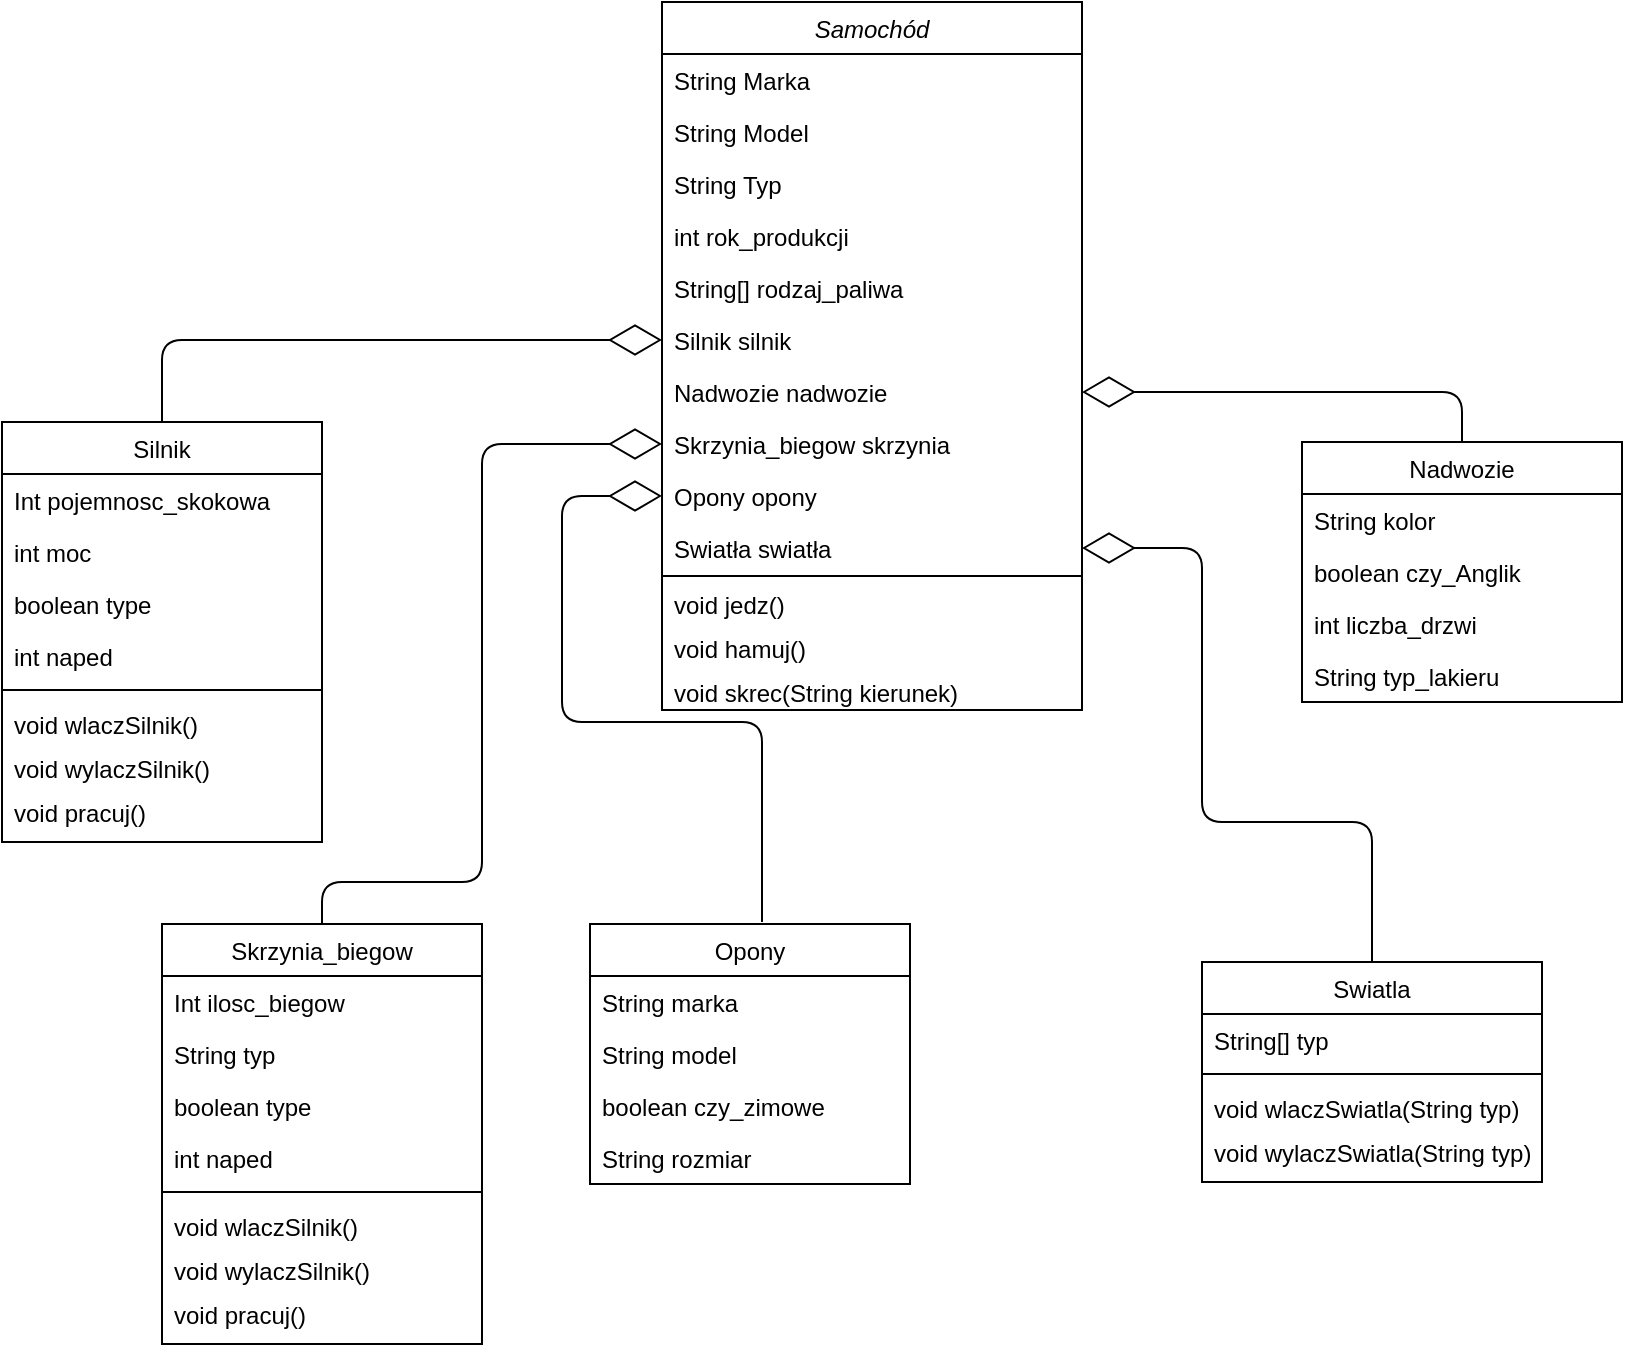 <mxfile version="13.7.9" type="device"><diagram id="C5RBs43oDa-KdzZeNtuy" name="Page-1"><mxGraphModel dx="2377" dy="872" grid="1" gridSize="10" guides="1" tooltips="1" connect="1" arrows="1" fold="1" page="1" pageScale="1" pageWidth="827" pageHeight="1169" math="0" shadow="0"><root><mxCell id="WIyWlLk6GJQsqaUBKTNV-0"/><mxCell id="WIyWlLk6GJQsqaUBKTNV-1" parent="WIyWlLk6GJQsqaUBKTNV-0"/><mxCell id="zkfFHV4jXpPFQw0GAbJ--0" value="Samochód" style="swimlane;fontStyle=2;align=center;verticalAlign=top;childLayout=stackLayout;horizontal=1;startSize=26;horizontalStack=0;resizeParent=1;resizeLast=0;collapsible=1;marginBottom=0;rounded=0;shadow=0;strokeWidth=1;" parent="WIyWlLk6GJQsqaUBKTNV-1" vertex="1"><mxGeometry x="290" y="40" width="210" height="354" as="geometry"><mxRectangle x="290" y="110" width="160" height="26" as="alternateBounds"/></mxGeometry></mxCell><mxCell id="zkfFHV4jXpPFQw0GAbJ--1" value="String Marka" style="text;align=left;verticalAlign=top;spacingLeft=4;spacingRight=4;overflow=hidden;rotatable=0;points=[[0,0.5],[1,0.5]];portConstraint=eastwest;" parent="zkfFHV4jXpPFQw0GAbJ--0" vertex="1"><mxGeometry y="26" width="210" height="26" as="geometry"/></mxCell><mxCell id="zkfFHV4jXpPFQw0GAbJ--2" value="String Model" style="text;align=left;verticalAlign=top;spacingLeft=4;spacingRight=4;overflow=hidden;rotatable=0;points=[[0,0.5],[1,0.5]];portConstraint=eastwest;rounded=0;shadow=0;html=0;" parent="zkfFHV4jXpPFQw0GAbJ--0" vertex="1"><mxGeometry y="52" width="210" height="26" as="geometry"/></mxCell><mxCell id="oxXiU8sfhl5yZhMBD9dM-11" value="String Typ" style="text;align=left;verticalAlign=top;spacingLeft=4;spacingRight=4;overflow=hidden;rotatable=0;points=[[0,0.5],[1,0.5]];portConstraint=eastwest;rounded=0;shadow=0;html=0;" vertex="1" parent="zkfFHV4jXpPFQw0GAbJ--0"><mxGeometry y="78" width="210" height="26" as="geometry"/></mxCell><mxCell id="zkfFHV4jXpPFQw0GAbJ--3" value="int rok_produkcji" style="text;align=left;verticalAlign=top;spacingLeft=4;spacingRight=4;overflow=hidden;rotatable=0;points=[[0,0.5],[1,0.5]];portConstraint=eastwest;rounded=0;shadow=0;html=0;" parent="zkfFHV4jXpPFQw0GAbJ--0" vertex="1"><mxGeometry y="104" width="210" height="26" as="geometry"/></mxCell><mxCell id="oxXiU8sfhl5yZhMBD9dM-2" value="String[] rodzaj_paliwa" style="text;align=left;verticalAlign=top;spacingLeft=4;spacingRight=4;overflow=hidden;rotatable=0;points=[[0,0.5],[1,0.5]];portConstraint=eastwest;rounded=0;shadow=0;html=0;" vertex="1" parent="zkfFHV4jXpPFQw0GAbJ--0"><mxGeometry y="130" width="210" height="26" as="geometry"/></mxCell><mxCell id="oxXiU8sfhl5yZhMBD9dM-9" value="Silnik silnik" style="text;align=left;verticalAlign=top;spacingLeft=4;spacingRight=4;overflow=hidden;rotatable=0;points=[[0,0.5],[1,0.5]];portConstraint=eastwest;rounded=0;shadow=0;html=0;" vertex="1" parent="zkfFHV4jXpPFQw0GAbJ--0"><mxGeometry y="156" width="210" height="26" as="geometry"/></mxCell><mxCell id="oxXiU8sfhl5yZhMBD9dM-10" value="Nadwozie nadwozie" style="text;align=left;verticalAlign=top;spacingLeft=4;spacingRight=4;overflow=hidden;rotatable=0;points=[[0,0.5],[1,0.5]];portConstraint=eastwest;rounded=0;shadow=0;html=0;" vertex="1" parent="zkfFHV4jXpPFQw0GAbJ--0"><mxGeometry y="182" width="210" height="26" as="geometry"/></mxCell><mxCell id="oxXiU8sfhl5yZhMBD9dM-31" value="Skrzynia_biegow skrzynia" style="text;align=left;verticalAlign=top;spacingLeft=4;spacingRight=4;overflow=hidden;rotatable=0;points=[[0,0.5],[1,0.5]];portConstraint=eastwest;rounded=0;shadow=0;html=0;" vertex="1" parent="zkfFHV4jXpPFQw0GAbJ--0"><mxGeometry y="208" width="210" height="26" as="geometry"/></mxCell><mxCell id="oxXiU8sfhl5yZhMBD9dM-43" value="Opony opony" style="text;align=left;verticalAlign=top;spacingLeft=4;spacingRight=4;overflow=hidden;rotatable=0;points=[[0,0.5],[1,0.5]];portConstraint=eastwest;rounded=0;shadow=0;html=0;" vertex="1" parent="zkfFHV4jXpPFQw0GAbJ--0"><mxGeometry y="234" width="210" height="26" as="geometry"/></mxCell><mxCell id="oxXiU8sfhl5yZhMBD9dM-55" value="Swiatła swiatła" style="text;align=left;verticalAlign=top;spacingLeft=4;spacingRight=4;overflow=hidden;rotatable=0;points=[[0,0.5],[1,0.5]];portConstraint=eastwest;rounded=0;shadow=0;html=0;" vertex="1" parent="zkfFHV4jXpPFQw0GAbJ--0"><mxGeometry y="260" width="210" height="26" as="geometry"/></mxCell><mxCell id="zkfFHV4jXpPFQw0GAbJ--4" value="" style="line;html=1;strokeWidth=1;align=left;verticalAlign=middle;spacingTop=-1;spacingLeft=3;spacingRight=3;rotatable=0;labelPosition=right;points=[];portConstraint=eastwest;" parent="zkfFHV4jXpPFQw0GAbJ--0" vertex="1"><mxGeometry y="286" width="210" height="2" as="geometry"/></mxCell><mxCell id="oxXiU8sfhl5yZhMBD9dM-29" value="void jedz()" style="text;align=left;verticalAlign=top;spacingLeft=4;spacingRight=4;overflow=hidden;rotatable=0;points=[[0,0.5],[1,0.5]];portConstraint=eastwest;fontStyle=0;" vertex="1" parent="zkfFHV4jXpPFQw0GAbJ--0"><mxGeometry y="288" width="210" height="22" as="geometry"/></mxCell><mxCell id="oxXiU8sfhl5yZhMBD9dM-30" value="void hamuj()" style="text;align=left;verticalAlign=top;spacingLeft=4;spacingRight=4;overflow=hidden;rotatable=0;points=[[0,0.5],[1,0.5]];portConstraint=eastwest;fontStyle=0;" vertex="1" parent="zkfFHV4jXpPFQw0GAbJ--0"><mxGeometry y="310" width="210" height="22" as="geometry"/></mxCell><mxCell id="oxXiU8sfhl5yZhMBD9dM-42" value="void skrec(String kierunek)" style="text;align=left;verticalAlign=top;spacingLeft=4;spacingRight=4;overflow=hidden;rotatable=0;points=[[0,0.5],[1,0.5]];portConstraint=eastwest;fontStyle=0;" vertex="1" parent="zkfFHV4jXpPFQw0GAbJ--0"><mxGeometry y="332" width="210" height="22" as="geometry"/></mxCell><mxCell id="oxXiU8sfhl5yZhMBD9dM-14" value="" style="endArrow=diamondThin;endFill=0;endSize=24;html=1;entryX=0;entryY=0.5;entryDx=0;entryDy=0;exitX=0.5;exitY=0;exitDx=0;exitDy=0;" edge="1" parent="WIyWlLk6GJQsqaUBKTNV-1" source="zkfFHV4jXpPFQw0GAbJ--6" target="oxXiU8sfhl5yZhMBD9dM-9"><mxGeometry width="160" relative="1" as="geometry"><mxPoint x="40" y="209" as="sourcePoint"/><mxPoint x="260" y="160" as="targetPoint"/><Array as="points"><mxPoint x="40" y="209"/></Array></mxGeometry></mxCell><mxCell id="oxXiU8sfhl5yZhMBD9dM-15" value="" style="endArrow=diamondThin;endFill=0;endSize=24;html=1;entryX=1;entryY=0.5;entryDx=0;entryDy=0;exitX=0.5;exitY=0;exitDx=0;exitDy=0;" edge="1" parent="WIyWlLk6GJQsqaUBKTNV-1" source="oxXiU8sfhl5yZhMBD9dM-20" target="oxXiU8sfhl5yZhMBD9dM-10"><mxGeometry width="160" relative="1" as="geometry"><mxPoint x="550" y="160" as="sourcePoint"/><mxPoint x="710" y="160" as="targetPoint"/><Array as="points"><mxPoint x="690" y="235"/></Array></mxGeometry></mxCell><mxCell id="zkfFHV4jXpPFQw0GAbJ--6" value="Silnik" style="swimlane;fontStyle=0;align=center;verticalAlign=top;childLayout=stackLayout;horizontal=1;startSize=26;horizontalStack=0;resizeParent=1;resizeLast=0;collapsible=1;marginBottom=0;rounded=0;shadow=0;strokeWidth=1;" parent="WIyWlLk6GJQsqaUBKTNV-1" vertex="1"><mxGeometry x="-40" y="250" width="160" height="210" as="geometry"><mxRectangle x="130" y="380" width="160" height="26" as="alternateBounds"/></mxGeometry></mxCell><mxCell id="zkfFHV4jXpPFQw0GAbJ--7" value="Int pojemnosc_skokowa" style="text;align=left;verticalAlign=top;spacingLeft=4;spacingRight=4;overflow=hidden;rotatable=0;points=[[0,0.5],[1,0.5]];portConstraint=eastwest;" parent="zkfFHV4jXpPFQw0GAbJ--6" vertex="1"><mxGeometry y="26" width="160" height="26" as="geometry"/></mxCell><mxCell id="zkfFHV4jXpPFQw0GAbJ--8" value="int moc" style="text;align=left;verticalAlign=top;spacingLeft=4;spacingRight=4;overflow=hidden;rotatable=0;points=[[0,0.5],[1,0.5]];portConstraint=eastwest;rounded=0;shadow=0;html=0;" parent="zkfFHV4jXpPFQw0GAbJ--6" vertex="1"><mxGeometry y="52" width="160" height="26" as="geometry"/></mxCell><mxCell id="oxXiU8sfhl5yZhMBD9dM-16" value="boolean type" style="text;align=left;verticalAlign=top;spacingLeft=4;spacingRight=4;overflow=hidden;rotatable=0;points=[[0,0.5],[1,0.5]];portConstraint=eastwest;rounded=0;shadow=0;html=0;" vertex="1" parent="zkfFHV4jXpPFQw0GAbJ--6"><mxGeometry y="78" width="160" height="26" as="geometry"/></mxCell><mxCell id="oxXiU8sfhl5yZhMBD9dM-17" value="int naped" style="text;align=left;verticalAlign=top;spacingLeft=4;spacingRight=4;overflow=hidden;rotatable=0;points=[[0,0.5],[1,0.5]];portConstraint=eastwest;rounded=0;shadow=0;html=0;" vertex="1" parent="zkfFHV4jXpPFQw0GAbJ--6"><mxGeometry y="104" width="160" height="26" as="geometry"/></mxCell><mxCell id="zkfFHV4jXpPFQw0GAbJ--9" value="" style="line;html=1;strokeWidth=1;align=left;verticalAlign=middle;spacingTop=-1;spacingLeft=3;spacingRight=3;rotatable=0;labelPosition=right;points=[];portConstraint=eastwest;" parent="zkfFHV4jXpPFQw0GAbJ--6" vertex="1"><mxGeometry y="130" width="160" height="8" as="geometry"/></mxCell><mxCell id="zkfFHV4jXpPFQw0GAbJ--10" value="void wlaczSilnik()" style="text;align=left;verticalAlign=top;spacingLeft=4;spacingRight=4;overflow=hidden;rotatable=0;points=[[0,0.5],[1,0.5]];portConstraint=eastwest;fontStyle=0;" parent="zkfFHV4jXpPFQw0GAbJ--6" vertex="1"><mxGeometry y="138" width="160" height="22" as="geometry"/></mxCell><mxCell id="oxXiU8sfhl5yZhMBD9dM-18" value="void wylaczSilnik()" style="text;align=left;verticalAlign=top;spacingLeft=4;spacingRight=4;overflow=hidden;rotatable=0;points=[[0,0.5],[1,0.5]];portConstraint=eastwest;fontStyle=0" vertex="1" parent="zkfFHV4jXpPFQw0GAbJ--6"><mxGeometry y="160" width="160" height="22" as="geometry"/></mxCell><mxCell id="oxXiU8sfhl5yZhMBD9dM-19" value="void pracuj()" style="text;align=left;verticalAlign=top;spacingLeft=4;spacingRight=4;overflow=hidden;rotatable=0;points=[[0,0.5],[1,0.5]];portConstraint=eastwest;fontStyle=0" vertex="1" parent="zkfFHV4jXpPFQw0GAbJ--6"><mxGeometry y="182" width="160" height="22" as="geometry"/></mxCell><mxCell id="oxXiU8sfhl5yZhMBD9dM-32" value="" style="endArrow=diamondThin;endFill=0;endSize=24;html=1;entryX=0;entryY=0.5;entryDx=0;entryDy=0;exitX=0.5;exitY=0;exitDx=0;exitDy=0;" edge="1" parent="WIyWlLk6GJQsqaUBKTNV-1" source="oxXiU8sfhl5yZhMBD9dM-33" target="oxXiU8sfhl5yZhMBD9dM-31"><mxGeometry width="160" relative="1" as="geometry"><mxPoint x="120" y="460" as="sourcePoint"/><mxPoint x="370" y="460.0" as="targetPoint"/><Array as="points"><mxPoint x="120" y="480"/><mxPoint x="200" y="480"/><mxPoint x="200" y="261"/></Array></mxGeometry></mxCell><mxCell id="oxXiU8sfhl5yZhMBD9dM-33" value="Skrzynia_biegow" style="swimlane;fontStyle=0;align=center;verticalAlign=top;childLayout=stackLayout;horizontal=1;startSize=26;horizontalStack=0;resizeParent=1;resizeLast=0;collapsible=1;marginBottom=0;rounded=0;shadow=0;strokeWidth=1;" vertex="1" parent="WIyWlLk6GJQsqaUBKTNV-1"><mxGeometry x="40" y="501" width="160" height="210" as="geometry"><mxRectangle x="130" y="380" width="160" height="26" as="alternateBounds"/></mxGeometry></mxCell><mxCell id="oxXiU8sfhl5yZhMBD9dM-34" value="Int ilosc_biegow" style="text;align=left;verticalAlign=top;spacingLeft=4;spacingRight=4;overflow=hidden;rotatable=0;points=[[0,0.5],[1,0.5]];portConstraint=eastwest;" vertex="1" parent="oxXiU8sfhl5yZhMBD9dM-33"><mxGeometry y="26" width="160" height="26" as="geometry"/></mxCell><mxCell id="oxXiU8sfhl5yZhMBD9dM-35" value="String typ" style="text;align=left;verticalAlign=top;spacingLeft=4;spacingRight=4;overflow=hidden;rotatable=0;points=[[0,0.5],[1,0.5]];portConstraint=eastwest;rounded=0;shadow=0;html=0;" vertex="1" parent="oxXiU8sfhl5yZhMBD9dM-33"><mxGeometry y="52" width="160" height="26" as="geometry"/></mxCell><mxCell id="oxXiU8sfhl5yZhMBD9dM-36" value="boolean type" style="text;align=left;verticalAlign=top;spacingLeft=4;spacingRight=4;overflow=hidden;rotatable=0;points=[[0,0.5],[1,0.5]];portConstraint=eastwest;rounded=0;shadow=0;html=0;" vertex="1" parent="oxXiU8sfhl5yZhMBD9dM-33"><mxGeometry y="78" width="160" height="26" as="geometry"/></mxCell><mxCell id="oxXiU8sfhl5yZhMBD9dM-37" value="int naped" style="text;align=left;verticalAlign=top;spacingLeft=4;spacingRight=4;overflow=hidden;rotatable=0;points=[[0,0.5],[1,0.5]];portConstraint=eastwest;rounded=0;shadow=0;html=0;" vertex="1" parent="oxXiU8sfhl5yZhMBD9dM-33"><mxGeometry y="104" width="160" height="26" as="geometry"/></mxCell><mxCell id="oxXiU8sfhl5yZhMBD9dM-38" value="" style="line;html=1;strokeWidth=1;align=left;verticalAlign=middle;spacingTop=-1;spacingLeft=3;spacingRight=3;rotatable=0;labelPosition=right;points=[];portConstraint=eastwest;" vertex="1" parent="oxXiU8sfhl5yZhMBD9dM-33"><mxGeometry y="130" width="160" height="8" as="geometry"/></mxCell><mxCell id="oxXiU8sfhl5yZhMBD9dM-39" value="void wlaczSilnik()" style="text;align=left;verticalAlign=top;spacingLeft=4;spacingRight=4;overflow=hidden;rotatable=0;points=[[0,0.5],[1,0.5]];portConstraint=eastwest;fontStyle=0;" vertex="1" parent="oxXiU8sfhl5yZhMBD9dM-33"><mxGeometry y="138" width="160" height="22" as="geometry"/></mxCell><mxCell id="oxXiU8sfhl5yZhMBD9dM-40" value="void wylaczSilnik()" style="text;align=left;verticalAlign=top;spacingLeft=4;spacingRight=4;overflow=hidden;rotatable=0;points=[[0,0.5],[1,0.5]];portConstraint=eastwest;fontStyle=0" vertex="1" parent="oxXiU8sfhl5yZhMBD9dM-33"><mxGeometry y="160" width="160" height="22" as="geometry"/></mxCell><mxCell id="oxXiU8sfhl5yZhMBD9dM-41" value="void pracuj()" style="text;align=left;verticalAlign=top;spacingLeft=4;spacingRight=4;overflow=hidden;rotatable=0;points=[[0,0.5],[1,0.5]];portConstraint=eastwest;fontStyle=0" vertex="1" parent="oxXiU8sfhl5yZhMBD9dM-33"><mxGeometry y="182" width="160" height="22" as="geometry"/></mxCell><mxCell id="oxXiU8sfhl5yZhMBD9dM-44" value="Opony" style="swimlane;fontStyle=0;align=center;verticalAlign=top;childLayout=stackLayout;horizontal=1;startSize=26;horizontalStack=0;resizeParent=1;resizeLast=0;collapsible=1;marginBottom=0;rounded=0;shadow=0;strokeWidth=1;" vertex="1" parent="WIyWlLk6GJQsqaUBKTNV-1"><mxGeometry x="254" y="501" width="160" height="130" as="geometry"><mxRectangle x="130" y="380" width="160" height="26" as="alternateBounds"/></mxGeometry></mxCell><mxCell id="oxXiU8sfhl5yZhMBD9dM-45" value="String marka" style="text;align=left;verticalAlign=top;spacingLeft=4;spacingRight=4;overflow=hidden;rotatable=0;points=[[0,0.5],[1,0.5]];portConstraint=eastwest;" vertex="1" parent="oxXiU8sfhl5yZhMBD9dM-44"><mxGeometry y="26" width="160" height="26" as="geometry"/></mxCell><mxCell id="oxXiU8sfhl5yZhMBD9dM-46" value="String model" style="text;align=left;verticalAlign=top;spacingLeft=4;spacingRight=4;overflow=hidden;rotatable=0;points=[[0,0.5],[1,0.5]];portConstraint=eastwest;rounded=0;shadow=0;html=0;" vertex="1" parent="oxXiU8sfhl5yZhMBD9dM-44"><mxGeometry y="52" width="160" height="26" as="geometry"/></mxCell><mxCell id="oxXiU8sfhl5yZhMBD9dM-47" value="boolean czy_zimowe" style="text;align=left;verticalAlign=top;spacingLeft=4;spacingRight=4;overflow=hidden;rotatable=0;points=[[0,0.5],[1,0.5]];portConstraint=eastwest;rounded=0;shadow=0;html=0;" vertex="1" parent="oxXiU8sfhl5yZhMBD9dM-44"><mxGeometry y="78" width="160" height="26" as="geometry"/></mxCell><mxCell id="oxXiU8sfhl5yZhMBD9dM-48" value="String rozmiar" style="text;align=left;verticalAlign=top;spacingLeft=4;spacingRight=4;overflow=hidden;rotatable=0;points=[[0,0.5],[1,0.5]];portConstraint=eastwest;rounded=0;shadow=0;html=0;" vertex="1" parent="oxXiU8sfhl5yZhMBD9dM-44"><mxGeometry y="104" width="160" height="26" as="geometry"/></mxCell><mxCell id="oxXiU8sfhl5yZhMBD9dM-54" value="" style="endArrow=diamondThin;endFill=0;endSize=24;html=1;entryX=0;entryY=0.5;entryDx=0;entryDy=0;" edge="1" parent="WIyWlLk6GJQsqaUBKTNV-1" target="oxXiU8sfhl5yZhMBD9dM-43"><mxGeometry width="160" relative="1" as="geometry"><mxPoint x="340" y="500" as="sourcePoint"/><mxPoint x="300" y="271" as="targetPoint"/><Array as="points"><mxPoint x="340" y="400"/><mxPoint x="240" y="400"/><mxPoint x="240" y="287"/></Array></mxGeometry></mxCell><mxCell id="oxXiU8sfhl5yZhMBD9dM-20" value="Nadwozie" style="swimlane;fontStyle=0;align=center;verticalAlign=top;childLayout=stackLayout;horizontal=1;startSize=26;horizontalStack=0;resizeParent=1;resizeLast=0;collapsible=1;marginBottom=0;rounded=0;shadow=0;strokeWidth=1;" vertex="1" parent="WIyWlLk6GJQsqaUBKTNV-1"><mxGeometry x="610" y="260" width="160" height="130" as="geometry"><mxRectangle x="130" y="380" width="160" height="26" as="alternateBounds"/></mxGeometry></mxCell><mxCell id="oxXiU8sfhl5yZhMBD9dM-21" value="String kolor" style="text;align=left;verticalAlign=top;spacingLeft=4;spacingRight=4;overflow=hidden;rotatable=0;points=[[0,0.5],[1,0.5]];portConstraint=eastwest;" vertex="1" parent="oxXiU8sfhl5yZhMBD9dM-20"><mxGeometry y="26" width="160" height="26" as="geometry"/></mxCell><mxCell id="oxXiU8sfhl5yZhMBD9dM-22" value="boolean czy_Anglik" style="text;align=left;verticalAlign=top;spacingLeft=4;spacingRight=4;overflow=hidden;rotatable=0;points=[[0,0.5],[1,0.5]];portConstraint=eastwest;rounded=0;shadow=0;html=0;" vertex="1" parent="oxXiU8sfhl5yZhMBD9dM-20"><mxGeometry y="52" width="160" height="26" as="geometry"/></mxCell><mxCell id="oxXiU8sfhl5yZhMBD9dM-23" value="int liczba_drzwi" style="text;align=left;verticalAlign=top;spacingLeft=4;spacingRight=4;overflow=hidden;rotatable=0;points=[[0,0.5],[1,0.5]];portConstraint=eastwest;rounded=0;shadow=0;html=0;" vertex="1" parent="oxXiU8sfhl5yZhMBD9dM-20"><mxGeometry y="78" width="160" height="26" as="geometry"/></mxCell><mxCell id="oxXiU8sfhl5yZhMBD9dM-24" value="String typ_lakieru" style="text;align=left;verticalAlign=top;spacingLeft=4;spacingRight=4;overflow=hidden;rotatable=0;points=[[0,0.5],[1,0.5]];portConstraint=eastwest;rounded=0;shadow=0;html=0;" vertex="1" parent="oxXiU8sfhl5yZhMBD9dM-20"><mxGeometry y="104" width="160" height="26" as="geometry"/></mxCell><mxCell id="oxXiU8sfhl5yZhMBD9dM-61" value="" style="endArrow=diamondThin;endFill=0;endSize=24;html=1;entryX=1;entryY=0.5;entryDx=0;entryDy=0;exitX=0.5;exitY=0;exitDx=0;exitDy=0;" edge="1" parent="WIyWlLk6GJQsqaUBKTNV-1" source="oxXiU8sfhl5yZhMBD9dM-62" target="oxXiU8sfhl5yZhMBD9dM-55"><mxGeometry width="160" relative="1" as="geometry"><mxPoint x="640" y="520" as="sourcePoint"/><mxPoint x="450" y="450" as="targetPoint"/><Array as="points"><mxPoint x="645" y="450"/><mxPoint x="560" y="450"/><mxPoint x="560" y="313"/></Array></mxGeometry></mxCell><mxCell id="oxXiU8sfhl5yZhMBD9dM-62" value="Swiatla" style="swimlane;fontStyle=0;align=center;verticalAlign=top;childLayout=stackLayout;horizontal=1;startSize=26;horizontalStack=0;resizeParent=1;resizeLast=0;collapsible=1;marginBottom=0;rounded=0;shadow=0;strokeWidth=1;" vertex="1" parent="WIyWlLk6GJQsqaUBKTNV-1"><mxGeometry x="560" y="520" width="170" height="110" as="geometry"><mxRectangle x="130" y="380" width="160" height="26" as="alternateBounds"/></mxGeometry></mxCell><mxCell id="oxXiU8sfhl5yZhMBD9dM-64" value="String[] typ" style="text;align=left;verticalAlign=top;spacingLeft=4;spacingRight=4;overflow=hidden;rotatable=0;points=[[0,0.5],[1,0.5]];portConstraint=eastwest;rounded=0;shadow=0;html=0;" vertex="1" parent="oxXiU8sfhl5yZhMBD9dM-62"><mxGeometry y="26" width="170" height="26" as="geometry"/></mxCell><mxCell id="oxXiU8sfhl5yZhMBD9dM-67" value="" style="line;html=1;strokeWidth=1;align=left;verticalAlign=middle;spacingTop=-1;spacingLeft=3;spacingRight=3;rotatable=0;labelPosition=right;points=[];portConstraint=eastwest;" vertex="1" parent="oxXiU8sfhl5yZhMBD9dM-62"><mxGeometry y="52" width="170" height="8" as="geometry"/></mxCell><mxCell id="oxXiU8sfhl5yZhMBD9dM-68" value="void wlaczSwiatla(String typ)" style="text;align=left;verticalAlign=top;spacingLeft=4;spacingRight=4;overflow=hidden;rotatable=0;points=[[0,0.5],[1,0.5]];portConstraint=eastwest;fontStyle=0;" vertex="1" parent="oxXiU8sfhl5yZhMBD9dM-62"><mxGeometry y="60" width="170" height="22" as="geometry"/></mxCell><mxCell id="oxXiU8sfhl5yZhMBD9dM-69" value="void wylaczSwiatla(String typ)" style="text;align=left;verticalAlign=top;spacingLeft=4;spacingRight=4;overflow=hidden;rotatable=0;points=[[0,0.5],[1,0.5]];portConstraint=eastwest;fontStyle=0" vertex="1" parent="oxXiU8sfhl5yZhMBD9dM-62"><mxGeometry y="82" width="170" height="22" as="geometry"/></mxCell></root></mxGraphModel></diagram></mxfile>